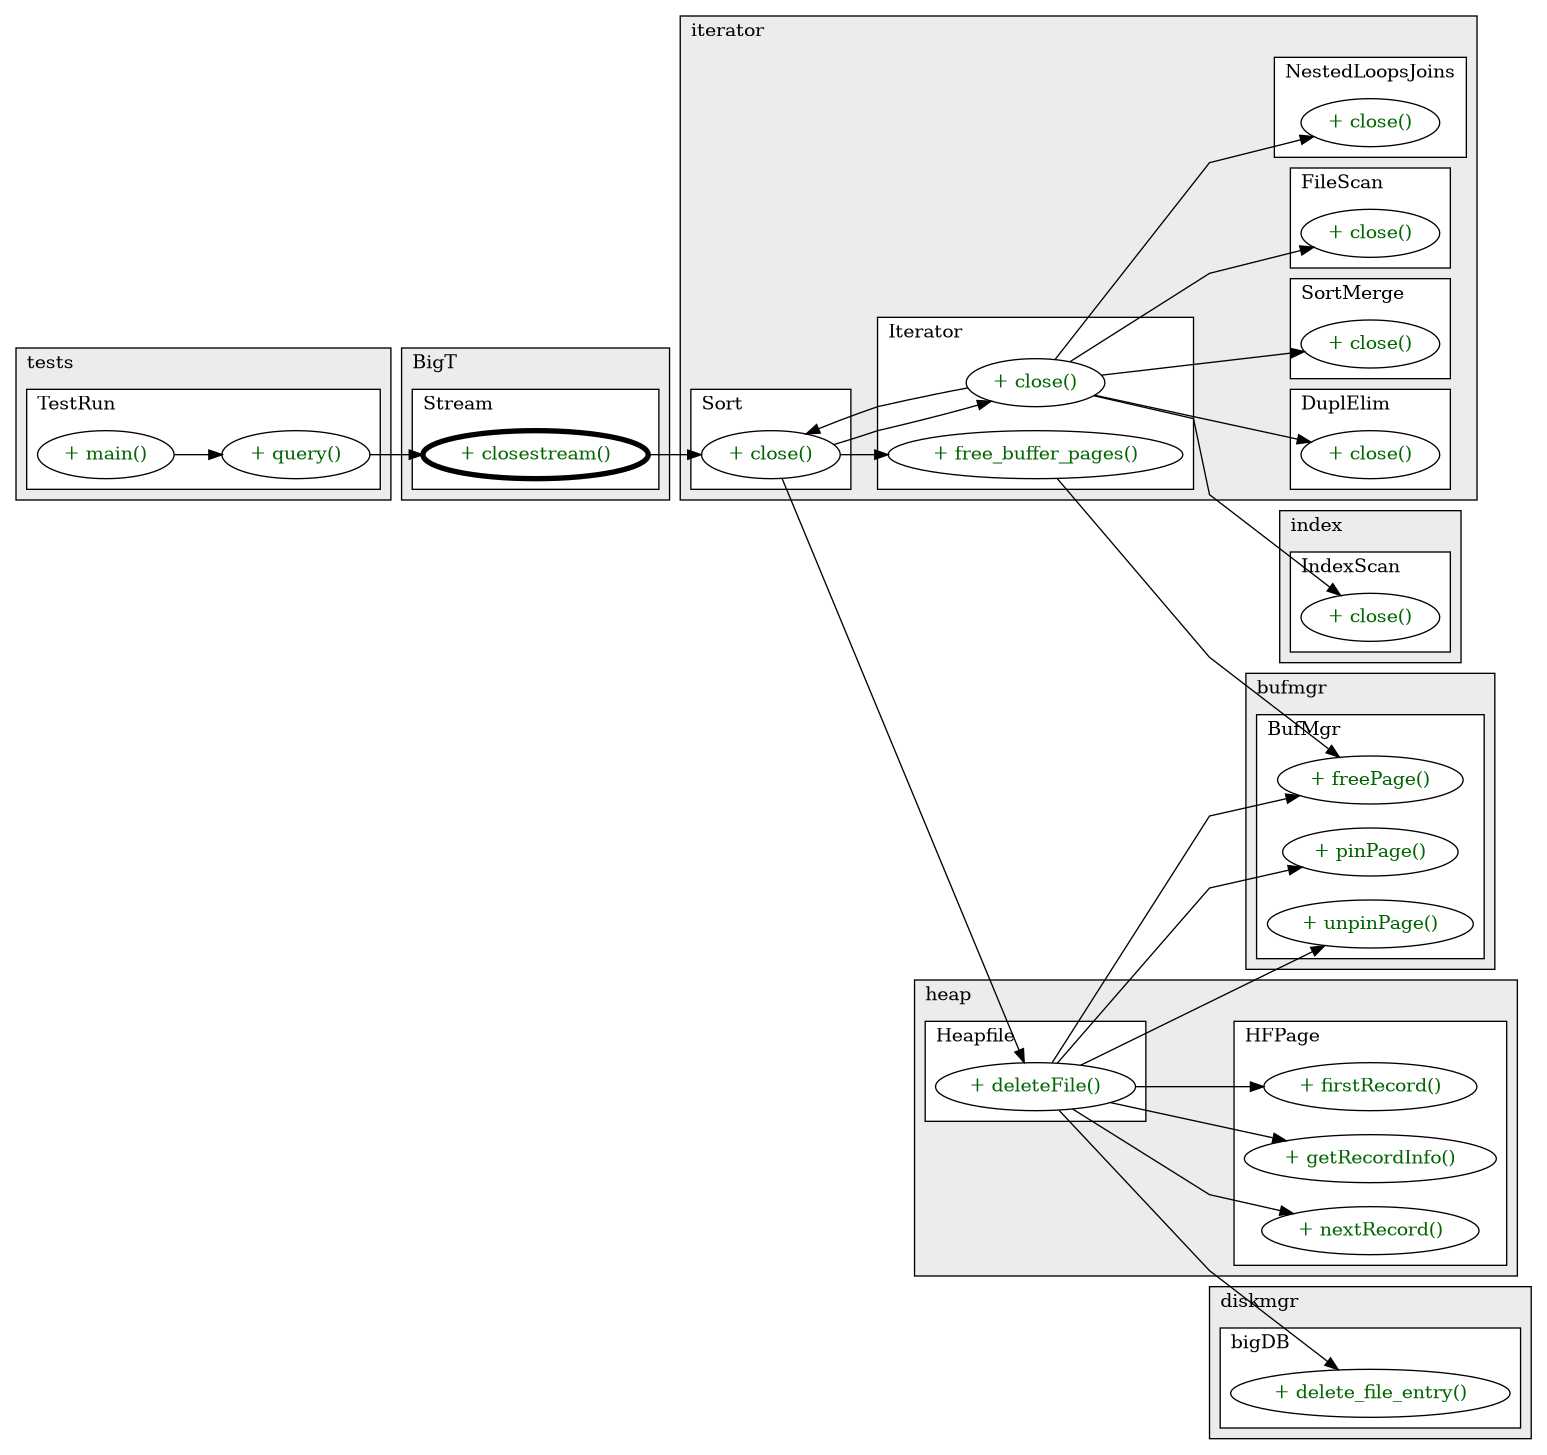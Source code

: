 @startuml

/' diagram meta data start
config=CallConfiguration;
{
  "rootMethod": "BigT.Stream#closestream()",
  "projectClassification": {
    "searchMode": "OpenProject", // OpenProject, AllProjects
    "includedProjects": "",
    "pathEndKeywords": "*.impl",
    "isClientPath": "",
    "isClientName": "",
    "isTestPath": "",
    "isTestName": "",
    "isMappingPath": "",
    "isMappingName": "",
    "isDataAccessPath": "",
    "isDataAccessName": "",
    "isDataStructurePath": "",
    "isDataStructureName": "",
    "isInterfaceStructuresPath": "",
    "isInterfaceStructuresName": "",
    "isEntryPointPath": "",
    "isEntryPointName": "",
    "treatFinalFieldsAsMandatory": false
  },
  "graphRestriction": {
    "classPackageExcludeFilter": "",
    "classPackageIncludeFilter": "",
    "classNameExcludeFilter": "",
    "classNameIncludeFilter": "",
    "methodNameExcludeFilter": "",
    "methodNameIncludeFilter": "",
    "removeByInheritance": "", // inheritance/annotation based filtering is done in a second step
    "removeByAnnotation": "",
    "removeByClassPackage": "", // cleanup the graph after inheritance/annotation based filtering is done
    "removeByClassName": "",
    "cutMappings": false,
    "cutEnum": true,
    "cutTests": true,
    "cutClient": true,
    "cutDataAccess": true,
    "cutInterfaceStructures": true,
    "cutDataStructures": true,
    "cutGetterAndSetter": true,
    "cutConstructors": true
  },
  "graphTraversal": {
    "forwardDepth": 3,
    "backwardDepth": 3,
    "classPackageExcludeFilter": "",
    "classPackageIncludeFilter": "",
    "classNameExcludeFilter": "",
    "classNameIncludeFilter": "",
    "methodNameExcludeFilter": "",
    "methodNameIncludeFilter": "",
    "hideMappings": false,
    "hideDataStructures": false,
    "hidePrivateMethods": true,
    "hideInterfaceCalls": true, // indirection: implementation -> interface (is hidden) -> implementation
    "onlyShowApplicationEntryPoints": false, // root node is included
    "useMethodCallsForStructureDiagram": "ForwardOnly" // ForwardOnly, BothDirections, No
  },
  "details": {
    "aggregation": "GroupByClass", // ByClass, GroupByClass, None
    "showMethodParametersTypes": false,
    "showMethodParametersNames": false,
    "showMethodReturnType": false,
    "showPackageLevels": 2,
    "showCallOrder": false,
    "edgeMode": "MethodsOnly", // TypesOnly, MethodsOnly, TypesAndMethods, MethodsAndDirectTypeUsage
    "showDetailedClassStructure": false
  },
  "rootClass": "BigT.Stream",
  "extensionCallbackMethod": "" // qualified.class.name#methodName - signature: public static String method(String)
}
diagram meta data end '/



digraph g {
    rankdir="LR"
    splines=polyline
    

'nodes 
subgraph cluster_100346066 { 
   	label=index
	labeljust=l
	fillcolor="#ececec"
	style=filled
   
   subgraph cluster_340125747 { 
   	label=IndexScan
	labeljust=l
	fillcolor=white
	style=filled
   
   IndexScan100346066XXXclose0[
	label="+ close()"
	style=filled
	fillcolor=white
	tooltip="IndexScan

&#10;	  Cleaning up the index scan, does not remove either the original relation or&#10;	  the index from the database.&#10;	  &#10;	  @exception IndexException error from the lower layer&#10;	  @exception IOExceptionfrom the lower layer&#10;	 "
	fontcolor=darkgreen
];
} 
} 

subgraph cluster_110251553 { 
   	label=tests
	labeljust=l
	fillcolor="#ececec"
	style=filled
   
   subgraph cluster_68952492 { 
   	label=TestRun
	labeljust=l
	fillcolor=white
	style=filled
   
   TestRun110251553XXXmain1859653459[
	label="+ main()"
	style=filled
	fillcolor=white
	tooltip="TestRun

null"
	fontcolor=darkgreen
];

TestRun110251553XXXquery0[
	label="+ query()"
	style=filled
	fillcolor=white
	tooltip="TestRun

null"
	fontcolor=darkgreen
];
} 
} 

subgraph cluster_1182533742 { 
   	label=iterator
	labeljust=l
	fillcolor="#ececec"
	style=filled
   
   subgraph cluster_1230883432 { 
   	label=DuplElim
	labeljust=l
	fillcolor=white
	style=filled
   
   DuplElim1182533742XXXclose0[
	label="+ close()"
	style=filled
	fillcolor=white
	tooltip="DuplElim

&#10;  implement the abstract method close() from super class Iterator&#10; to finish cleaning up&#10; @exception JoinsException join error from lower layers&#10; "
	fontcolor=darkgreen
];
} 

subgraph cluster_1992159758 { 
   	label=Iterator
	labeljust=l
	fillcolor=white
	style=filled
   
   Iterator1182533742XXXclose0[
	label="+ close()"
	style=filled
	fillcolor=white
	tooltip="Iterator

&#10; @exception IOException I/O errors&#10; @exception JoinsException some join exception&#10; @exception IndexException exception from Index class&#10; @exception SortException exception Sort class&#10; "
	fontcolor=darkgreen
];

Iterator1182533742XXXfree_buffer_pages1441833903[
	label="+ free_buffer_pages()"
	style=filled
	fillcolor=white
	tooltip="Iterator

&#10; free all the buffer pages we requested earlier.&#10;  should be called in the destructor&#10; @param n_pages the number of pages&#10; @param PageIds the corresponding PageId for each page&#10; @exception IteratorBMException exception from bufmgr class &#10; "
	fontcolor=darkgreen
];
} 

subgraph cluster_700392550 { 
   	label=SortMerge
	labeljust=l
	fillcolor=white
	style=filled
   
   SortMerge1182533742XXXclose0[
	label="+ close()"
	style=filled
	fillcolor=white
	tooltip="SortMerge

 &#10; implement the abstract method close() from super class Iterator&#10; to finish cleaning up&#10; @exception IOException I/O error from lower layers&#10; @exception JoinsException join error from lower layers&#10; @exception IndexException index access error &#10; "
	fontcolor=darkgreen
];
} 

subgraph cluster_74054585 { 
   	label=FileScan
	labeljust=l
	fillcolor=white
	style=filled
   
   FileScan1182533742XXXclose0[
	label="+ close()"
	style=filled
	fillcolor=white
	tooltip="FileScan

&#10; implement the abstract method close() from super class Iterator&#10; to finish cleaning up&#10; "
	fontcolor=darkgreen
];
} 

subgraph cluster_869421250 { 
   	label=Sort
	labeljust=l
	fillcolor=white
	style=filled
   
   Sort1182533742XXXclose0[
	label="+ close()"
	style=filled
	fillcolor=white
	tooltip="Sort

&#10;  Cleaning up, including releasing buffer pages from the buffer pool&#10;  and removing temporary files from the database.&#10;  @exception IOException from lower layers&#10;  @exception SortException something went wrong in the lower layer. &#10; "
	fontcolor=darkgreen
];
} 

subgraph cluster_924017009 { 
   	label=NestedLoopsJoins
	labeljust=l
	fillcolor=white
	style=filled
   
   NestedLoopsJoins1182533742XXXclose0[
	label="+ close()"
	style=filled
	fillcolor=white
	tooltip="NestedLoopsJoins

&#10;  implement the abstract method close() from super class Iterator&#10; to finish cleaning up&#10; @exception IOException I/O error from lower layers&#10; @exception JoinsException join error from lower layers&#10; @exception IndexException index access error &#10; "
	fontcolor=darkgreen
];
} 
} 

subgraph cluster_1378111803 { 
   	label=bufmgr
	labeljust=l
	fillcolor="#ececec"
	style=filled
   
   subgraph cluster_187359758 { 
   	label=BufMgr
	labeljust=l
	fillcolor=white
	style=filled
   
   BufMgr1378111803XXXfreePage1911885782[
	label="+ freePage()"
	style=filled
	fillcolor=white
	tooltip="BufMgr

&#10;	  User should call this method if she needs to delete a page. this routine will&#10;	  call DB to deallocate the page.&#10;	  &#10;	  @param globalPageId the page number in the data base.&#10;	  @exception InvalidBufferException if buffer pool corrupted.&#10;	  @exception ReplacerException if there is a replacer error.&#10;	  @exception HashOperationException if there is a hash table error.&#10;	  @exception InvalidFrameNumberException if there is an invalid frame number.&#10;	  @exception PageNotReadExceptionif a page cannot be read.&#10;	  @exception BufferPoolExceededException if the buffer pool is already full.&#10;	  @exception PagePinnedException if a page is left pinned.&#10;	  @exception PageUnpinnedException if there is a page that is already&#10;	 unpinned.&#10;	  @exception HashEntryNotFoundException if there is no entry of page in the&#10;	 hash table.&#10;	  @exception IOException if there is other kinds of I/O error.&#10;	  @exception BufMgrException other error occured in bufmgr layer&#10;	  @exception DiskMgrExceptionother error occured in diskmgr layer&#10;	 "
	fontcolor=darkgreen
];

BufMgr1378111803XXXpinPage68700167[
	label="+ pinPage()"
	style=filled
	fillcolor=white
	tooltip="BufMgr

&#10;	  Check if this page is in buffer pool, otherwise find a frame for this page,&#10;	  read in and pin it. Also write out the old page if it's dirty before reading&#10;	  if emptyPage==TRUE, then actually no read is done to bring the page in.&#10;	 &#10;	  @param Page_Id_in_a_DB page number in the minibase.&#10;	  @param pagethe pointer poit to the page.&#10;	  @param emptyPage true (empty page); false (non-empty page)&#10;	 &#10;	  @exception ReplacerException if there is a replacer error.&#10;	  @exception HashOperationException if there is a hashtable error.&#10;	  @exception PageUnpinnedException if there is a page that is already&#10;	 unpinned.&#10;	  @exception InvalidFrameNumberException if there is an invalid frame number .&#10;	  @exception PageNotReadExceptionif a page cannot be read.&#10;	  @exception BufferPoolExceededException if the buffer pool is full.&#10;	  @exception PagePinnedException if a page is left pinned .&#10;	  @exception BufMgrException other error occured in bufmgr layer&#10;	  @exception IOException if there is other kinds of I/O error.&#10;	 "
	fontcolor=darkgreen
];

BufMgr1378111803XXXunpinPage118733642[
	label="+ unpinPage()"
	style=filled
	fillcolor=white
	tooltip="BufMgr

&#10;	  To unpin a page specified by a pageId. If pincount\>0, decrement it and if it&#10;	  becomes zero, put it in a group of replacement candidates. if pincount=0&#10;	  before this call, return error.&#10;	 &#10;	  @param globalPageId_in_a_DB page number in the minibase.&#10;	  @param dirtythe dirty bit of the frame&#10;	 &#10;	  @exception ReplacerException if there is a replacer error.&#10;	  @exception PageUnpinnedException if there is a page that is already&#10;	 unpinned.&#10;	  @exception InvalidFrameNumberException if there is an invalid frame number .&#10;	  @exception HashEntryNotFoundException if there is no entry of page in the&#10;	 hash table.&#10;	 "
	fontcolor=darkgreen
];
} 
} 

subgraph cluster_1671616347 { 
   	label=diskmgr
	labeljust=l
	fillcolor="#ececec"
	style=filled
   
   subgraph cluster_533846315 { 
   	label=bigDB
	labeljust=l
	fillcolor=white
	style=filled
   
   bigDB1671616347XXXdelete_file_entry1808118735[
	label="+ delete_file_entry()"
	style=filled
	fillcolor=white
	tooltip="bigDB

&#10;  Delete the entry corresponding to a file from the header page(s).&#10; &#10;  @param fname file entry name&#10; &#10;  @exception FileEntryNotFoundException file does not exist&#10;  @exception FileIOExceptionfile I/O error&#10;  @exception IOExceptionI/O errors&#10;  @exception InvalidPageNumberException invalid page number&#10;  @exception DiskMgrException error caused by other layers&#10; "
	fontcolor=darkgreen
];
} 
} 

subgraph cluster_2070388 { 
   	label=BigT
	labeljust=l
	fillcolor="#ececec"
	style=filled
   
   subgraph cluster_1746517850 { 
   	label=Stream
	labeljust=l
	fillcolor=white
	style=filled
   
   Stream2070388XXXclosestream0[
	label="+ closestream()"
	style=filled
	fillcolor=white
	tooltip="Stream

&#10;	  Closes the Scan object&#10;	  &#10;	  @throws IOException&#10;	  @throws SortException&#10;	  @throws IndexException&#10;	 "
	penwidth=4
	fontcolor=darkgreen
];
} 
} 

subgraph cluster_3198444 { 
   	label=heap
	labeljust=l
	fillcolor="#ececec"
	style=filled
   
   subgraph cluster_1620025526 { 
   	label=Heapfile
	labeljust=l
	fillcolor=white
	style=filled
   
   Heapfile3198444XXXdeleteFile0[
	label="+ deleteFile()"
	style=filled
	fillcolor=white
	tooltip="Heapfile

&#10;	  Delete the file from the database.&#10;	 &#10;	  @exception InvalidSlotNumberException invalid slot number&#10;	  @exception InvalidInfoSizeException invalid info size&#10;	  @exception FileAlreadyDeletedException file is deleted already&#10;	  @exception HFBufMgrException exception thrown from bufmgr layer&#10;	  @exception HFDiskMgrException exception thrown from diskmgr layer&#10;	  @exception IOException I/O errors&#10;	 "
	fontcolor=darkgreen
];
} 

subgraph cluster_2123351791 { 
   	label=HFPage
	labeljust=l
	fillcolor=white
	style=filled
   
   HFPage3198444XXXfirstRecord0[
	label="+ firstRecord()"
	style=filled
	fillcolor=white
	tooltip="HFPage

&#10;  @return MID of first record on page, null if page contains no records. &#10;  @exception IOException I/O errors&#10;  in C++ Status firstRecord(MID& firstRid)&#10;  &#10; "
	fontcolor=darkgreen
];

HFPage3198444XXXgetRecordInfo76328[
	label="+ getRecordInfo()"
	style=filled
	fillcolor=white
	tooltip="HFPage

null"
	fontcolor=darkgreen
];

HFPage3198444XXXnextRecord76328[
	label="+ nextRecord()"
	style=filled
	fillcolor=white
	tooltip="HFPage

&#10;  @return MID of next record on the page, null if no more &#10;  records exist on the page&#10;  @param 	curRid	current record ID&#10;  @exception IOException I/O errors&#10;  in C++ Status nextRecord (MID curRid, MID& nextRid)&#10; "
	fontcolor=darkgreen
];
} 
} 

'edges    
Heapfile3198444XXXdeleteFile0 -> BufMgr1378111803XXXfreePage1911885782;
Heapfile3198444XXXdeleteFile0 -> BufMgr1378111803XXXpinPage68700167;
Heapfile3198444XXXdeleteFile0 -> BufMgr1378111803XXXunpinPage118733642;
Heapfile3198444XXXdeleteFile0 -> HFPage3198444XXXfirstRecord0;
Heapfile3198444XXXdeleteFile0 -> HFPage3198444XXXgetRecordInfo76328;
Heapfile3198444XXXdeleteFile0 -> HFPage3198444XXXnextRecord76328;
Heapfile3198444XXXdeleteFile0 -> bigDB1671616347XXXdelete_file_entry1808118735;
Iterator1182533742XXXclose0 -> DuplElim1182533742XXXclose0;
Iterator1182533742XXXclose0 -> FileScan1182533742XXXclose0;
Iterator1182533742XXXclose0 -> IndexScan100346066XXXclose0;
Iterator1182533742XXXclose0 -> NestedLoopsJoins1182533742XXXclose0;
Iterator1182533742XXXclose0 -> Sort1182533742XXXclose0;
Iterator1182533742XXXclose0 -> SortMerge1182533742XXXclose0;
Iterator1182533742XXXfree_buffer_pages1441833903 -> BufMgr1378111803XXXfreePage1911885782;
Sort1182533742XXXclose0 -> Heapfile3198444XXXdeleteFile0;
Sort1182533742XXXclose0 -> Iterator1182533742XXXclose0;
Sort1182533742XXXclose0 -> Iterator1182533742XXXfree_buffer_pages1441833903;
Stream2070388XXXclosestream0 -> Sort1182533742XXXclose0;
TestRun110251553XXXmain1859653459 -> TestRun110251553XXXquery0;
TestRun110251553XXXquery0 -> Stream2070388XXXclosestream0;
    
}
@enduml